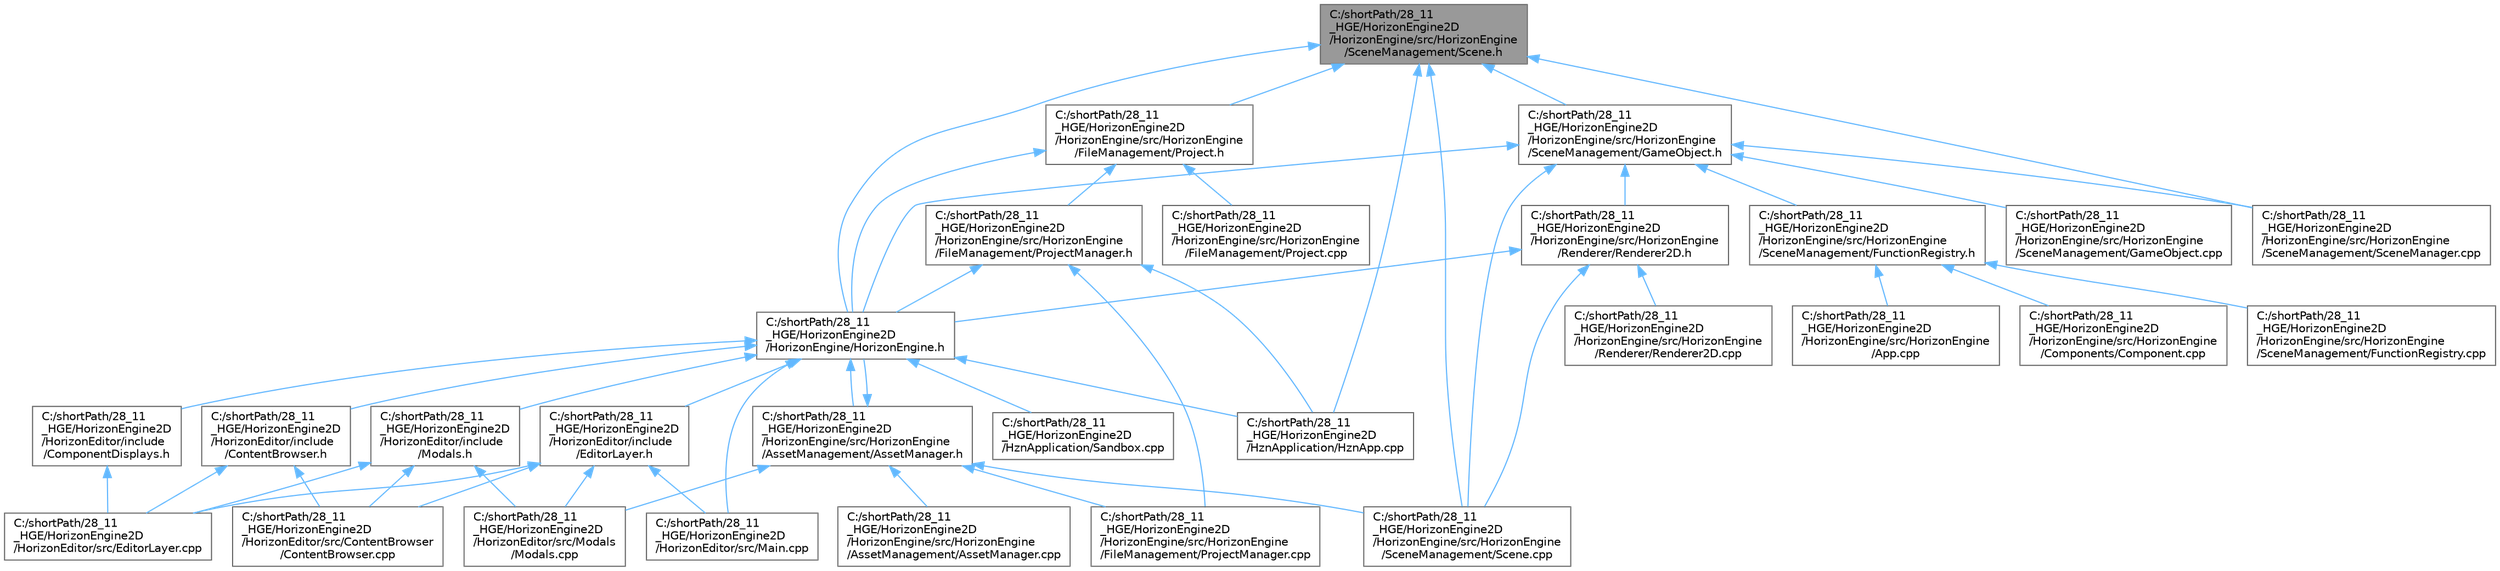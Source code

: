digraph "C:/shortPath/28_11_HGE/HorizonEngine2D/HorizonEngine/src/HorizonEngine/SceneManagement/Scene.h"
{
 // LATEX_PDF_SIZE
  bgcolor="transparent";
  edge [fontname=Helvetica,fontsize=10,labelfontname=Helvetica,labelfontsize=10];
  node [fontname=Helvetica,fontsize=10,shape=box,height=0.2,width=0.4];
  Node1 [label="C:/shortPath/28_11\l_HGE/HorizonEngine2D\l/HorizonEngine/src/HorizonEngine\l/SceneManagement/Scene.h",height=0.2,width=0.4,color="gray40", fillcolor="grey60", style="filled", fontcolor="black",tooltip=" "];
  Node1 -> Node2 [dir="back",color="steelblue1",style="solid"];
  Node2 [label="C:/shortPath/28_11\l_HGE/HorizonEngine2D\l/HorizonEngine/HorizonEngine.h",height=0.2,width=0.4,color="grey40", fillcolor="white", style="filled",URL="$_horizon_engine_8h.html",tooltip=" "];
  Node2 -> Node3 [dir="back",color="steelblue1",style="solid"];
  Node3 [label="C:/shortPath/28_11\l_HGE/HorizonEngine2D\l/HorizonEditor/include\l/ComponentDisplays.h",height=0.2,width=0.4,color="grey40", fillcolor="white", style="filled",URL="$_component_displays_8h.html",tooltip=" "];
  Node3 -> Node4 [dir="back",color="steelblue1",style="solid"];
  Node4 [label="C:/shortPath/28_11\l_HGE/HorizonEngine2D\l/HorizonEditor/src/EditorLayer.cpp",height=0.2,width=0.4,color="grey40", fillcolor="white", style="filled",URL="$_editor_layer_8cpp.html",tooltip=" "];
  Node2 -> Node5 [dir="back",color="steelblue1",style="solid"];
  Node5 [label="C:/shortPath/28_11\l_HGE/HorizonEngine2D\l/HorizonEditor/include\l/ContentBrowser.h",height=0.2,width=0.4,color="grey40", fillcolor="white", style="filled",URL="$_content_browser_8h.html",tooltip=" "];
  Node5 -> Node6 [dir="back",color="steelblue1",style="solid"];
  Node6 [label="C:/shortPath/28_11\l_HGE/HorizonEngine2D\l/HorizonEditor/src/ContentBrowser\l/ContentBrowser.cpp",height=0.2,width=0.4,color="grey40", fillcolor="white", style="filled",URL="$_content_browser_8cpp.html",tooltip=" "];
  Node5 -> Node4 [dir="back",color="steelblue1",style="solid"];
  Node2 -> Node7 [dir="back",color="steelblue1",style="solid"];
  Node7 [label="C:/shortPath/28_11\l_HGE/HorizonEngine2D\l/HorizonEditor/include\l/EditorLayer.h",height=0.2,width=0.4,color="grey40", fillcolor="white", style="filled",URL="$_editor_layer_8h.html",tooltip=" "];
  Node7 -> Node6 [dir="back",color="steelblue1",style="solid"];
  Node7 -> Node4 [dir="back",color="steelblue1",style="solid"];
  Node7 -> Node8 [dir="back",color="steelblue1",style="solid"];
  Node8 [label="C:/shortPath/28_11\l_HGE/HorizonEngine2D\l/HorizonEditor/src/Main.cpp",height=0.2,width=0.4,color="grey40", fillcolor="white", style="filled",URL="$_main_8cpp.html",tooltip=" "];
  Node7 -> Node9 [dir="back",color="steelblue1",style="solid"];
  Node9 [label="C:/shortPath/28_11\l_HGE/HorizonEngine2D\l/HorizonEditor/src/Modals\l/Modals.cpp",height=0.2,width=0.4,color="grey40", fillcolor="white", style="filled",URL="$_modals_8cpp.html",tooltip=" "];
  Node2 -> Node10 [dir="back",color="steelblue1",style="solid"];
  Node10 [label="C:/shortPath/28_11\l_HGE/HorizonEngine2D\l/HorizonEditor/include\l/Modals.h",height=0.2,width=0.4,color="grey40", fillcolor="white", style="filled",URL="$_modals_8h.html",tooltip=" "];
  Node10 -> Node6 [dir="back",color="steelblue1",style="solid"];
  Node10 -> Node4 [dir="back",color="steelblue1",style="solid"];
  Node10 -> Node9 [dir="back",color="steelblue1",style="solid"];
  Node2 -> Node8 [dir="back",color="steelblue1",style="solid"];
  Node2 -> Node11 [dir="back",color="steelblue1",style="solid"];
  Node11 [label="C:/shortPath/28_11\l_HGE/HorizonEngine2D\l/HorizonEngine/src/HorizonEngine\l/AssetManagement/AssetManager.h",height=0.2,width=0.4,color="grey40", fillcolor="white", style="filled",URL="$_asset_manager_8h.html",tooltip=" "];
  Node11 -> Node9 [dir="back",color="steelblue1",style="solid"];
  Node11 -> Node2 [dir="back",color="steelblue1",style="solid"];
  Node11 -> Node12 [dir="back",color="steelblue1",style="solid"];
  Node12 [label="C:/shortPath/28_11\l_HGE/HorizonEngine2D\l/HorizonEngine/src/HorizonEngine\l/AssetManagement/AssetManager.cpp",height=0.2,width=0.4,color="grey40", fillcolor="white", style="filled",URL="$_asset_manager_8cpp.html",tooltip=" "];
  Node11 -> Node13 [dir="back",color="steelblue1",style="solid"];
  Node13 [label="C:/shortPath/28_11\l_HGE/HorizonEngine2D\l/HorizonEngine/src/HorizonEngine\l/FileManagement/ProjectManager.cpp",height=0.2,width=0.4,color="grey40", fillcolor="white", style="filled",URL="$_project_manager_8cpp.html",tooltip=" "];
  Node11 -> Node14 [dir="back",color="steelblue1",style="solid"];
  Node14 [label="C:/shortPath/28_11\l_HGE/HorizonEngine2D\l/HorizonEngine/src/HorizonEngine\l/SceneManagement/Scene.cpp",height=0.2,width=0.4,color="grey40", fillcolor="white", style="filled",URL="$_scene_8cpp.html",tooltip=" "];
  Node2 -> Node15 [dir="back",color="steelblue1",style="solid"];
  Node15 [label="C:/shortPath/28_11\l_HGE/HorizonEngine2D\l/HznApplication/HznApp.cpp",height=0.2,width=0.4,color="grey40", fillcolor="white", style="filled",URL="$_hzn_app_8cpp.html",tooltip=" "];
  Node2 -> Node16 [dir="back",color="steelblue1",style="solid"];
  Node16 [label="C:/shortPath/28_11\l_HGE/HorizonEngine2D\l/HznApplication/Sandbox.cpp",height=0.2,width=0.4,color="grey40", fillcolor="white", style="filled",URL="$_sandbox_8cpp.html",tooltip=" "];
  Node1 -> Node17 [dir="back",color="steelblue1",style="solid"];
  Node17 [label="C:/shortPath/28_11\l_HGE/HorizonEngine2D\l/HorizonEngine/src/HorizonEngine\l/FileManagement/Project.h",height=0.2,width=0.4,color="grey40", fillcolor="white", style="filled",URL="$_project_8h.html",tooltip=" "];
  Node17 -> Node2 [dir="back",color="steelblue1",style="solid"];
  Node17 -> Node18 [dir="back",color="steelblue1",style="solid"];
  Node18 [label="C:/shortPath/28_11\l_HGE/HorizonEngine2D\l/HorizonEngine/src/HorizonEngine\l/FileManagement/Project.cpp",height=0.2,width=0.4,color="grey40", fillcolor="white", style="filled",URL="$_project_8cpp.html",tooltip=" "];
  Node17 -> Node19 [dir="back",color="steelblue1",style="solid"];
  Node19 [label="C:/shortPath/28_11\l_HGE/HorizonEngine2D\l/HorizonEngine/src/HorizonEngine\l/FileManagement/ProjectManager.h",height=0.2,width=0.4,color="grey40", fillcolor="white", style="filled",URL="$_project_manager_8h.html",tooltip=" "];
  Node19 -> Node2 [dir="back",color="steelblue1",style="solid"];
  Node19 -> Node13 [dir="back",color="steelblue1",style="solid"];
  Node19 -> Node15 [dir="back",color="steelblue1",style="solid"];
  Node1 -> Node20 [dir="back",color="steelblue1",style="solid"];
  Node20 [label="C:/shortPath/28_11\l_HGE/HorizonEngine2D\l/HorizonEngine/src/HorizonEngine\l/SceneManagement/GameObject.h",height=0.2,width=0.4,color="grey40", fillcolor="white", style="filled",URL="$_game_object_8h.html",tooltip=" "];
  Node20 -> Node2 [dir="back",color="steelblue1",style="solid"];
  Node20 -> Node21 [dir="back",color="steelblue1",style="solid"];
  Node21 [label="C:/shortPath/28_11\l_HGE/HorizonEngine2D\l/HorizonEngine/src/HorizonEngine\l/Renderer/Renderer2D.h",height=0.2,width=0.4,color="grey40", fillcolor="white", style="filled",URL="$_renderer2_d_8h.html",tooltip=" "];
  Node21 -> Node2 [dir="back",color="steelblue1",style="solid"];
  Node21 -> Node22 [dir="back",color="steelblue1",style="solid"];
  Node22 [label="C:/shortPath/28_11\l_HGE/HorizonEngine2D\l/HorizonEngine/src/HorizonEngine\l/Renderer/Renderer2D.cpp",height=0.2,width=0.4,color="grey40", fillcolor="white", style="filled",URL="$_renderer2_d_8cpp.html",tooltip=" "];
  Node21 -> Node14 [dir="back",color="steelblue1",style="solid"];
  Node20 -> Node23 [dir="back",color="steelblue1",style="solid"];
  Node23 [label="C:/shortPath/28_11\l_HGE/HorizonEngine2D\l/HorizonEngine/src/HorizonEngine\l/SceneManagement/FunctionRegistry.h",height=0.2,width=0.4,color="grey40", fillcolor="white", style="filled",URL="$_function_registry_8h.html",tooltip=" "];
  Node23 -> Node24 [dir="back",color="steelblue1",style="solid"];
  Node24 [label="C:/shortPath/28_11\l_HGE/HorizonEngine2D\l/HorizonEngine/src/HorizonEngine\l/App.cpp",height=0.2,width=0.4,color="grey40", fillcolor="white", style="filled",URL="$_app_8cpp.html",tooltip=" "];
  Node23 -> Node25 [dir="back",color="steelblue1",style="solid"];
  Node25 [label="C:/shortPath/28_11\l_HGE/HorizonEngine2D\l/HorizonEngine/src/HorizonEngine\l/Components/Component.cpp",height=0.2,width=0.4,color="grey40", fillcolor="white", style="filled",URL="$_component_8cpp.html",tooltip=" "];
  Node23 -> Node26 [dir="back",color="steelblue1",style="solid"];
  Node26 [label="C:/shortPath/28_11\l_HGE/HorizonEngine2D\l/HorizonEngine/src/HorizonEngine\l/SceneManagement/FunctionRegistry.cpp",height=0.2,width=0.4,color="grey40", fillcolor="white", style="filled",URL="$_function_registry_8cpp.html",tooltip=" "];
  Node20 -> Node27 [dir="back",color="steelblue1",style="solid"];
  Node27 [label="C:/shortPath/28_11\l_HGE/HorizonEngine2D\l/HorizonEngine/src/HorizonEngine\l/SceneManagement/GameObject.cpp",height=0.2,width=0.4,color="grey40", fillcolor="white", style="filled",URL="$_game_object_8cpp.html",tooltip=" "];
  Node20 -> Node14 [dir="back",color="steelblue1",style="solid"];
  Node20 -> Node28 [dir="back",color="steelblue1",style="solid"];
  Node28 [label="C:/shortPath/28_11\l_HGE/HorizonEngine2D\l/HorizonEngine/src/HorizonEngine\l/SceneManagement/SceneManager.cpp",height=0.2,width=0.4,color="grey40", fillcolor="white", style="filled",URL="$_scene_manager_8cpp.html",tooltip=" "];
  Node1 -> Node14 [dir="back",color="steelblue1",style="solid"];
  Node1 -> Node28 [dir="back",color="steelblue1",style="solid"];
  Node1 -> Node15 [dir="back",color="steelblue1",style="solid"];
}
